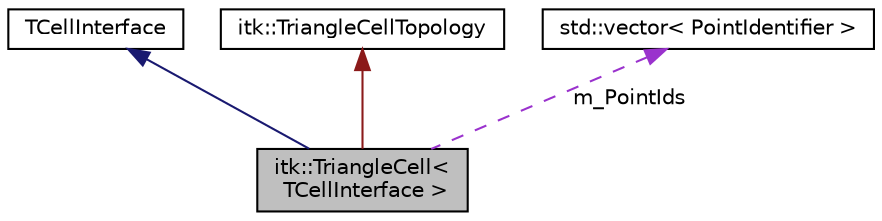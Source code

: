 digraph "itk::TriangleCell&lt; TCellInterface &gt;"
{
 // LATEX_PDF_SIZE
  edge [fontname="Helvetica",fontsize="10",labelfontname="Helvetica",labelfontsize="10"];
  node [fontname="Helvetica",fontsize="10",shape=record];
  Node1 [label="itk::TriangleCell\<\l TCellInterface \>",height=0.2,width=0.4,color="black", fillcolor="grey75", style="filled", fontcolor="black",tooltip=" "];
  Node2 -> Node1 [dir="back",color="midnightblue",fontsize="10",style="solid",fontname="Helvetica"];
  Node2 [label="TCellInterface",height=0.2,width=0.4,color="black", fillcolor="white", style="filled",tooltip=" "];
  Node3 -> Node1 [dir="back",color="firebrick4",fontsize="10",style="solid",fontname="Helvetica"];
  Node3 [label="itk::TriangleCellTopology",height=0.2,width=0.4,color="black", fillcolor="white", style="filled",URL="$classitk_1_1TriangleCellTopology.html",tooltip=" "];
  Node4 -> Node1 [dir="back",color="darkorchid3",fontsize="10",style="dashed",label=" m_PointIds" ,fontname="Helvetica"];
  Node4 [label="std::vector\< PointIdentifier \>",height=0.2,width=0.4,color="black", fillcolor="white", style="filled",tooltip=" "];
}
